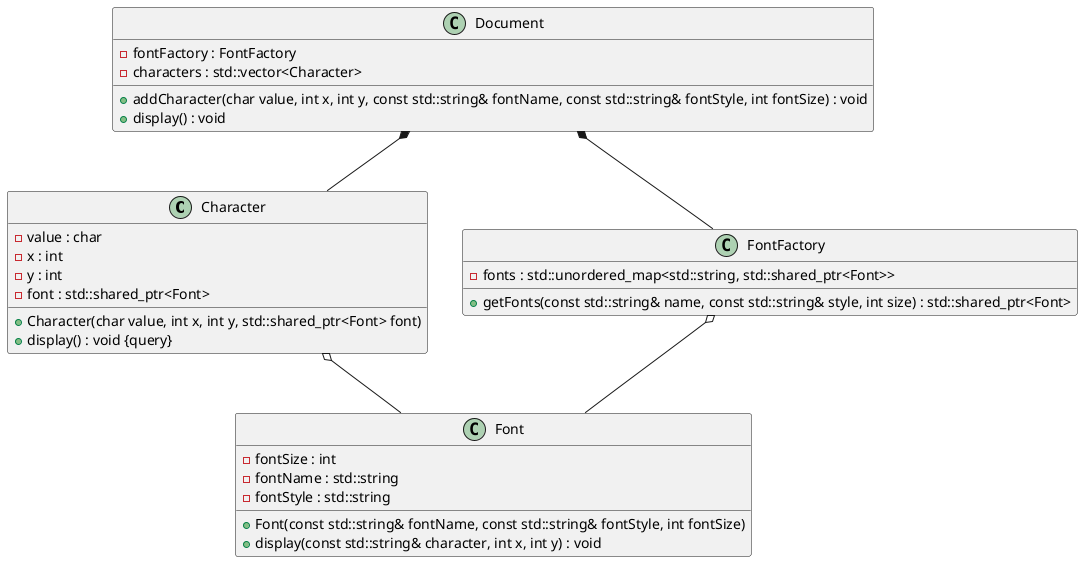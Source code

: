 @startuml





/' Objects '/

class Character {
	+Character(char value, int x, int y, std::shared_ptr<Font> font)
	-value : char
	-x : int
	-y : int
	-font : std::shared_ptr<Font>
	+display() : void {query}
}


class Document {
	-fontFactory : FontFactory
	-characters : std::vector<Character>
	+addCharacter(char value, int x, int y, const std::string& fontName, const std::string& fontStyle, int fontSize) : void
	+display() : void
}


class Font {
	+Font(const std::string& fontName, const std::string& fontStyle, int fontSize)
	-fontSize : int
	-fontName : std::string
	-fontStyle : std::string
	+display(const std::string& character, int x, int y) : void
}


class FontFactory {
	+getFonts(const std::string& name, const std::string& style, int size) : std::shared_ptr<Font>
	-fonts : std::unordered_map<std::string, std::shared_ptr<Font>>
}





/' Inheritance relationships '/




/' Aggregation relationships '/

Character o-- Font


Document *-- Character


Document *-- FontFactory


FontFactory o-- Font






/' Nested objects '/



@enduml
